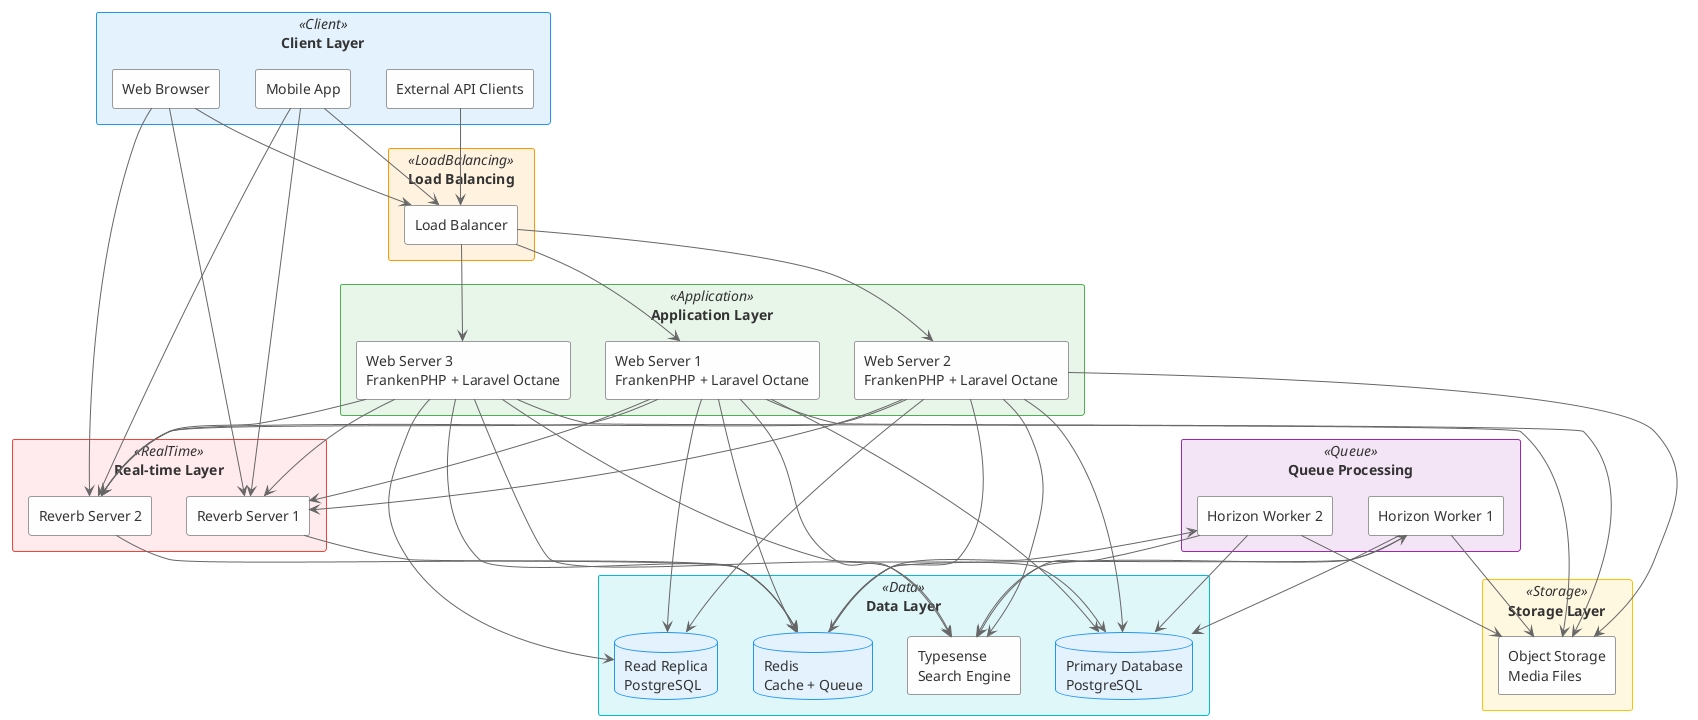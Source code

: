 @startuml Deployment Architecture (Light Mode)

' Light mode theme
!theme plain
skinparam backgroundColor white
skinparam ArrowColor #666666
skinparam shadowing false
skinparam DefaultFontColor #333333
skinparam DefaultBackgroundColor #FEFEFE
skinparam DefaultBorderColor #999999

' Define styles for different components
skinparam rectangle {
    BackgroundColor #FEFEFE
    BorderColor #999999
}

skinparam database {
    BackgroundColor #E3F2FD
    BorderColor #2196F3
}

skinparam rectangle<<Client>> {
    BackgroundColor #E3F2FD
    BorderColor #2196F3
}

skinparam rectangle<<LoadBalancing>> {
    BackgroundColor #FFF3E0
    BorderColor #FF9800
}

skinparam rectangle<<Application>> {
    BackgroundColor #E8F5E9
    BorderColor #4CAF50
}

skinparam rectangle<<Queue>> {
    BackgroundColor #F3E5F5
    BorderColor #9C27B0
}

skinparam rectangle<<RealTime>> {
    BackgroundColor #FFEBEE
    BorderColor #F44336
}

skinparam rectangle<<Data>> {
    BackgroundColor #E0F7FA
    BorderColor #00BCD4
}

skinparam rectangle<<Storage>> {
    BackgroundColor #FFF8E1
    BorderColor #FFC107
}

' Client Layer
rectangle "Client Layer" <<Client>> {
    rectangle "Web Browser" as Browser
    rectangle "Mobile App" as MobileApp
    rectangle "External API Clients" as ExternalAPI
}

' Load Balancing
rectangle "Load Balancing" <<LoadBalancing>> {
    rectangle "Load Balancer" as LB
}

' Application Layer
rectangle "Application Layer" <<Application>> {
    rectangle "Web Server 1\nFrankenPHP + Laravel Octane" as WebServer1
    rectangle "Web Server 2\nFrankenPHP + Laravel Octane" as WebServer2
    rectangle "Web Server 3\nFrankenPHP + Laravel Octane" as WebServer3
}

' Queue Processing
rectangle "Queue Processing" <<Queue>> {
    rectangle "Horizon Worker 1" as HorizonWorker1
    rectangle "Horizon Worker 2" as HorizonWorker2
}

' Real-time Layer
rectangle "Real-time Layer" <<RealTime>> {
    rectangle "Reverb Server 1" as ReverbServer1
    rectangle "Reverb Server 2" as ReverbServer2
}

' Data Layer
rectangle "Data Layer" <<Data>> {
    database "Primary Database\nPostgreSQL" as PrimaryDB
    database "Read Replica\nPostgreSQL" as ReadReplica
    database "Redis\nCache + Queue" as Redis
    rectangle "Typesense\nSearch Engine" as Typesense
}

' Storage Layer
rectangle "Storage Layer" <<Storage>> {
    rectangle "Object Storage\nMedia Files" as ObjectStorage
}

' Connections
Browser -down-> LB
MobileApp -down-> LB
ExternalAPI -down-> LB

LB -down-> WebServer1
LB -down-> WebServer2
LB -down-> WebServer3

WebServer1 -down-> PrimaryDB
WebServer1 -down-> ReadReplica
WebServer1 -down-> Redis
WebServer1 -down-> Typesense
WebServer1 -down-> ObjectStorage

WebServer2 -down-> PrimaryDB
WebServer2 -down-> ReadReplica
WebServer2 -down-> Redis
WebServer2 -down-> Typesense
WebServer2 -down-> ObjectStorage

WebServer3 -down-> PrimaryDB
WebServer3 -down-> ReadReplica
WebServer3 -down-> Redis
WebServer3 -down-> Typesense
WebServer3 -down-> ObjectStorage

Redis -down-> HorizonWorker1
Redis -down-> HorizonWorker2

HorizonWorker1 -down-> PrimaryDB
HorizonWorker1 -down-> Typesense
HorizonWorker1 -down-> ObjectStorage

HorizonWorker2 -down-> PrimaryDB
HorizonWorker2 -down-> Typesense
HorizonWorker2 -down-> ObjectStorage

WebServer1 -down-> ReverbServer1
WebServer2 -down-> ReverbServer1
WebServer3 -down-> ReverbServer1

WebServer1 -down-> ReverbServer2
WebServer2 -down-> ReverbServer2
WebServer3 -down-> ReverbServer2

ReverbServer1 -down-> Redis
ReverbServer2 -down-> Redis

Browser -down-> ReverbServer1
Browser -down-> ReverbServer2
MobileApp -down-> ReverbServer1
MobileApp -down-> ReverbServer2

@enduml
